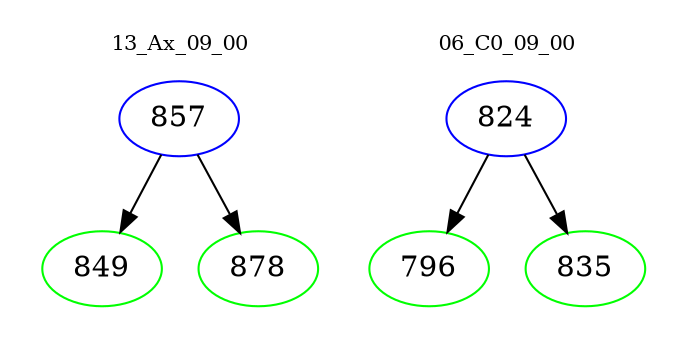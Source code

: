 digraph{
subgraph cluster_0 {
color = white
label = "13_Ax_09_00";
fontsize=10;
T0_857 [label="857", color="blue"]
T0_857 -> T0_849 [color="black"]
T0_849 [label="849", color="green"]
T0_857 -> T0_878 [color="black"]
T0_878 [label="878", color="green"]
}
subgraph cluster_1 {
color = white
label = "06_C0_09_00";
fontsize=10;
T1_824 [label="824", color="blue"]
T1_824 -> T1_796 [color="black"]
T1_796 [label="796", color="green"]
T1_824 -> T1_835 [color="black"]
T1_835 [label="835", color="green"]
}
}

